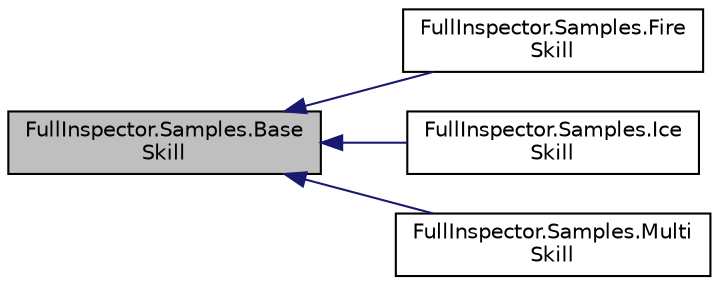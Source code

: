 digraph "FullInspector.Samples.BaseSkill"
{
  edge [fontname="Helvetica",fontsize="10",labelfontname="Helvetica",labelfontsize="10"];
  node [fontname="Helvetica",fontsize="10",shape=record];
  rankdir="LR";
  Node1 [label="FullInspector.Samples.Base\lSkill",height=0.2,width=0.4,color="black", fillcolor="grey75", style="filled" fontcolor="black"];
  Node1 -> Node2 [dir="back",color="midnightblue",fontsize="10",style="solid",fontname="Helvetica"];
  Node2 [label="FullInspector.Samples.Fire\lSkill",height=0.2,width=0.4,color="black", fillcolor="white", style="filled",URL="$class_full_inspector_1_1_samples_1_1_fire_skill.html"];
  Node1 -> Node3 [dir="back",color="midnightblue",fontsize="10",style="solid",fontname="Helvetica"];
  Node3 [label="FullInspector.Samples.Ice\lSkill",height=0.2,width=0.4,color="black", fillcolor="white", style="filled",URL="$class_full_inspector_1_1_samples_1_1_ice_skill.html"];
  Node1 -> Node4 [dir="back",color="midnightblue",fontsize="10",style="solid",fontname="Helvetica"];
  Node4 [label="FullInspector.Samples.Multi\lSkill",height=0.2,width=0.4,color="black", fillcolor="white", style="filled",URL="$class_full_inspector_1_1_samples_1_1_multi_skill.html"];
}
